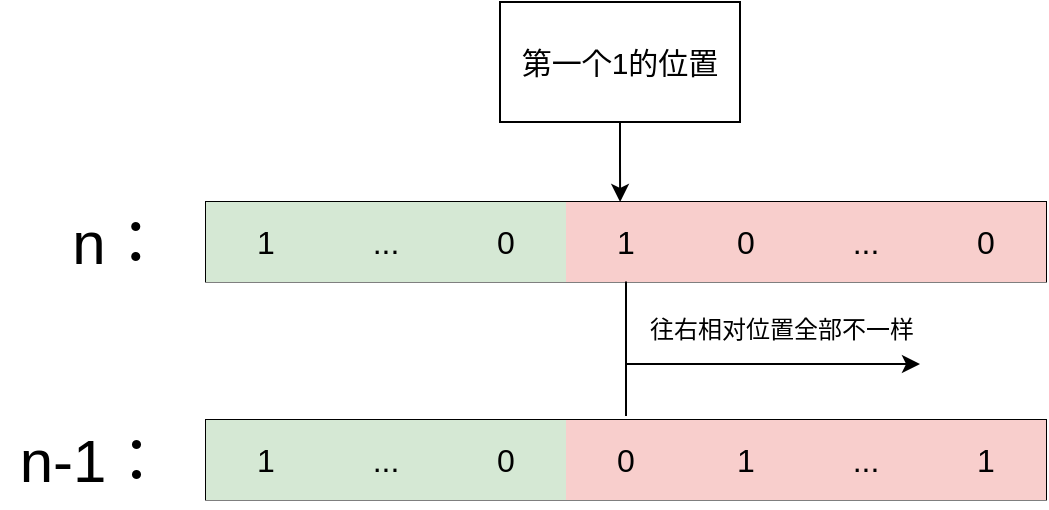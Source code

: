 <mxfile version="24.8.6">
  <diagram name="第 1 页" id="GCBoUjKGm0EL-DLGbFii">
    <mxGraphModel dx="1386" dy="747" grid="0" gridSize="10" guides="1" tooltips="1" connect="1" arrows="1" fold="1" page="1" pageScale="1" pageWidth="827" pageHeight="1169" math="0" shadow="0">
      <root>
        <mxCell id="0" />
        <mxCell id="1" parent="0" />
        <mxCell id="0OJejyPxlO1lysR5OQdU-2" value="" style="shape=table;startSize=0;container=1;collapsible=0;childLayout=tableLayout;fontSize=16;" vertex="1" parent="1">
          <mxGeometry x="188" y="171" width="420" height="39.75" as="geometry" />
        </mxCell>
        <mxCell id="0OJejyPxlO1lysR5OQdU-3" value="" style="shape=tableRow;horizontal=0;startSize=0;swimlaneHead=0;swimlaneBody=0;strokeColor=inherit;top=0;left=0;bottom=0;right=0;collapsible=0;dropTarget=0;fillColor=none;points=[[0,0.5],[1,0.5]];portConstraint=eastwest;fontSize=16;" vertex="1" parent="0OJejyPxlO1lysR5OQdU-2">
          <mxGeometry width="420" height="40" as="geometry" />
        </mxCell>
        <mxCell id="0OJejyPxlO1lysR5OQdU-18" value="1" style="shape=partialRectangle;html=1;whiteSpace=wrap;connectable=0;strokeColor=#82b366;overflow=hidden;fillColor=#d5e8d4;top=0;left=0;bottom=0;right=0;pointerEvents=1;fontSize=16;" vertex="1" parent="0OJejyPxlO1lysR5OQdU-3">
          <mxGeometry width="60" height="40" as="geometry">
            <mxRectangle width="60" height="40" as="alternateBounds" />
          </mxGeometry>
        </mxCell>
        <mxCell id="0OJejyPxlO1lysR5OQdU-17" value="..." style="shape=partialRectangle;html=1;whiteSpace=wrap;connectable=0;strokeColor=#82b366;overflow=hidden;fillColor=#d5e8d4;top=0;left=0;bottom=0;right=0;pointerEvents=1;fontSize=16;" vertex="1" parent="0OJejyPxlO1lysR5OQdU-3">
          <mxGeometry x="60" width="60" height="40" as="geometry">
            <mxRectangle width="60" height="40" as="alternateBounds" />
          </mxGeometry>
        </mxCell>
        <mxCell id="0OJejyPxlO1lysR5OQdU-16" value="0" style="shape=partialRectangle;html=1;whiteSpace=wrap;connectable=0;strokeColor=#82b366;overflow=hidden;fillColor=#d5e8d4;top=0;left=0;bottom=0;right=0;pointerEvents=1;fontSize=16;" vertex="1" parent="0OJejyPxlO1lysR5OQdU-3">
          <mxGeometry x="120" width="60" height="40" as="geometry">
            <mxRectangle width="60" height="40" as="alternateBounds" />
          </mxGeometry>
        </mxCell>
        <mxCell id="0OJejyPxlO1lysR5OQdU-15" value="1" style="shape=partialRectangle;html=1;whiteSpace=wrap;connectable=0;strokeColor=#b85450;overflow=hidden;fillColor=#f8cecc;top=0;left=0;bottom=0;right=0;pointerEvents=1;fontSize=16;" vertex="1" parent="0OJejyPxlO1lysR5OQdU-3">
          <mxGeometry x="180" width="60" height="40" as="geometry">
            <mxRectangle width="60" height="40" as="alternateBounds" />
          </mxGeometry>
        </mxCell>
        <mxCell id="0OJejyPxlO1lysR5OQdU-4" value="0" style="shape=partialRectangle;html=1;whiteSpace=wrap;connectable=0;strokeColor=#b85450;overflow=hidden;fillColor=#f8cecc;top=0;left=0;bottom=0;right=0;pointerEvents=1;fontSize=16;" vertex="1" parent="0OJejyPxlO1lysR5OQdU-3">
          <mxGeometry x="240" width="60" height="40" as="geometry">
            <mxRectangle width="60" height="40" as="alternateBounds" />
          </mxGeometry>
        </mxCell>
        <mxCell id="0OJejyPxlO1lysR5OQdU-5" value="..." style="shape=partialRectangle;html=1;whiteSpace=wrap;connectable=0;strokeColor=#b85450;overflow=hidden;fillColor=#f8cecc;top=0;left=0;bottom=0;right=0;pointerEvents=1;fontSize=16;" vertex="1" parent="0OJejyPxlO1lysR5OQdU-3">
          <mxGeometry x="300" width="60" height="40" as="geometry">
            <mxRectangle width="60" height="40" as="alternateBounds" />
          </mxGeometry>
        </mxCell>
        <mxCell id="0OJejyPxlO1lysR5OQdU-6" value="0" style="shape=partialRectangle;html=1;whiteSpace=wrap;connectable=0;strokeColor=#b85450;overflow=hidden;fillColor=#f8cecc;top=0;left=0;bottom=0;right=0;pointerEvents=1;fontSize=16;" vertex="1" parent="0OJejyPxlO1lysR5OQdU-3">
          <mxGeometry x="360" width="60" height="40" as="geometry">
            <mxRectangle width="60" height="40" as="alternateBounds" />
          </mxGeometry>
        </mxCell>
        <mxCell id="0OJejyPxlO1lysR5OQdU-19" value="" style="shape=table;startSize=0;container=1;collapsible=0;childLayout=tableLayout;fontSize=16;" vertex="1" parent="1">
          <mxGeometry x="188" y="280" width="420" height="39.75" as="geometry" />
        </mxCell>
        <mxCell id="0OJejyPxlO1lysR5OQdU-20" value="" style="shape=tableRow;horizontal=0;startSize=0;swimlaneHead=0;swimlaneBody=0;strokeColor=inherit;top=0;left=0;bottom=0;right=0;collapsible=0;dropTarget=0;fillColor=none;points=[[0,0.5],[1,0.5]];portConstraint=eastwest;fontSize=16;" vertex="1" parent="0OJejyPxlO1lysR5OQdU-19">
          <mxGeometry width="420" height="40" as="geometry" />
        </mxCell>
        <mxCell id="0OJejyPxlO1lysR5OQdU-21" value="1" style="shape=partialRectangle;html=1;whiteSpace=wrap;connectable=0;strokeColor=#82b366;overflow=hidden;fillColor=#d5e8d4;top=0;left=0;bottom=0;right=0;pointerEvents=1;fontSize=16;" vertex="1" parent="0OJejyPxlO1lysR5OQdU-20">
          <mxGeometry width="60" height="40" as="geometry">
            <mxRectangle width="60" height="40" as="alternateBounds" />
          </mxGeometry>
        </mxCell>
        <mxCell id="0OJejyPxlO1lysR5OQdU-22" value="..." style="shape=partialRectangle;html=1;whiteSpace=wrap;connectable=0;strokeColor=#82b366;overflow=hidden;fillColor=#d5e8d4;top=0;left=0;bottom=0;right=0;pointerEvents=1;fontSize=16;" vertex="1" parent="0OJejyPxlO1lysR5OQdU-20">
          <mxGeometry x="60" width="60" height="40" as="geometry">
            <mxRectangle width="60" height="40" as="alternateBounds" />
          </mxGeometry>
        </mxCell>
        <mxCell id="0OJejyPxlO1lysR5OQdU-23" value="0" style="shape=partialRectangle;html=1;whiteSpace=wrap;connectable=0;strokeColor=#82b366;overflow=hidden;fillColor=#d5e8d4;top=0;left=0;bottom=0;right=0;pointerEvents=1;fontSize=16;" vertex="1" parent="0OJejyPxlO1lysR5OQdU-20">
          <mxGeometry x="120" width="60" height="40" as="geometry">
            <mxRectangle width="60" height="40" as="alternateBounds" />
          </mxGeometry>
        </mxCell>
        <mxCell id="0OJejyPxlO1lysR5OQdU-24" value="0" style="shape=partialRectangle;html=1;whiteSpace=wrap;connectable=0;strokeColor=#b85450;overflow=hidden;fillColor=#f8cecc;top=0;left=0;bottom=0;right=0;pointerEvents=1;fontSize=16;" vertex="1" parent="0OJejyPxlO1lysR5OQdU-20">
          <mxGeometry x="180" width="60" height="40" as="geometry">
            <mxRectangle width="60" height="40" as="alternateBounds" />
          </mxGeometry>
        </mxCell>
        <mxCell id="0OJejyPxlO1lysR5OQdU-25" value="1" style="shape=partialRectangle;html=1;whiteSpace=wrap;connectable=0;strokeColor=#b85450;overflow=hidden;fillColor=#f8cecc;top=0;left=0;bottom=0;right=0;pointerEvents=1;fontSize=16;" vertex="1" parent="0OJejyPxlO1lysR5OQdU-20">
          <mxGeometry x="240" width="60" height="40" as="geometry">
            <mxRectangle width="60" height="40" as="alternateBounds" />
          </mxGeometry>
        </mxCell>
        <mxCell id="0OJejyPxlO1lysR5OQdU-26" value="..." style="shape=partialRectangle;html=1;whiteSpace=wrap;connectable=0;strokeColor=#b85450;overflow=hidden;fillColor=#f8cecc;top=0;left=0;bottom=0;right=0;pointerEvents=1;fontSize=16;" vertex="1" parent="0OJejyPxlO1lysR5OQdU-20">
          <mxGeometry x="300" width="60" height="40" as="geometry">
            <mxRectangle width="60" height="40" as="alternateBounds" />
          </mxGeometry>
        </mxCell>
        <mxCell id="0OJejyPxlO1lysR5OQdU-27" value="1" style="shape=partialRectangle;html=1;whiteSpace=wrap;connectable=0;strokeColor=#b85450;overflow=hidden;fillColor=#f8cecc;top=0;left=0;bottom=0;right=0;pointerEvents=1;fontSize=16;" vertex="1" parent="0OJejyPxlO1lysR5OQdU-20">
          <mxGeometry x="360" width="60" height="40" as="geometry">
            <mxRectangle width="60" height="40" as="alternateBounds" />
          </mxGeometry>
        </mxCell>
        <mxCell id="0OJejyPxlO1lysR5OQdU-28" value="&lt;font style=&quot;font-size: 30px;&quot;&gt;n：&lt;/font&gt;" style="text;html=1;align=center;verticalAlign=middle;resizable=0;points=[];autosize=1;strokeColor=none;fillColor=none;" vertex="1" parent="1">
          <mxGeometry x="111" y="166.88" width="65" height="48" as="geometry" />
        </mxCell>
        <mxCell id="0OJejyPxlO1lysR5OQdU-29" value="&lt;font style=&quot;font-size: 30px;&quot;&gt;n-1：&lt;/font&gt;" style="text;html=1;align=center;verticalAlign=middle;resizable=0;points=[];autosize=1;strokeColor=none;fillColor=none;fontSize=30;" vertex="1" parent="1">
          <mxGeometry x="85" y="275.88" width="91" height="48" as="geometry" />
        </mxCell>
        <mxCell id="0OJejyPxlO1lysR5OQdU-30" value="&lt;font style=&quot;font-size: 15px;&quot;&gt;第一个1的位置&lt;/font&gt;" style="rounded=0;whiteSpace=wrap;html=1;" vertex="1" parent="1">
          <mxGeometry x="335" y="71" width="120" height="60" as="geometry" />
        </mxCell>
        <mxCell id="0OJejyPxlO1lysR5OQdU-33" style="edgeStyle=orthogonalEdgeStyle;rounded=0;orthogonalLoop=1;jettySize=auto;html=1;exitX=0.5;exitY=1;exitDx=0;exitDy=0;entryX=0.493;entryY=0;entryDx=0;entryDy=0;entryPerimeter=0;" edge="1" parent="1" source="0OJejyPxlO1lysR5OQdU-30" target="0OJejyPxlO1lysR5OQdU-3">
          <mxGeometry relative="1" as="geometry" />
        </mxCell>
        <mxCell id="0OJejyPxlO1lysR5OQdU-34" value="" style="endArrow=none;html=1;rounded=0;entryX=0.5;entryY=1;entryDx=0;entryDy=0;" edge="1" parent="1" target="0OJejyPxlO1lysR5OQdU-2">
          <mxGeometry width="50" height="50" relative="1" as="geometry">
            <mxPoint x="398" y="278" as="sourcePoint" />
            <mxPoint x="442" y="226" as="targetPoint" />
          </mxGeometry>
        </mxCell>
        <mxCell id="0OJejyPxlO1lysR5OQdU-35" value="" style="endArrow=classic;html=1;rounded=0;" edge="1" parent="1">
          <mxGeometry width="50" height="50" relative="1" as="geometry">
            <mxPoint x="398" y="252" as="sourcePoint" />
            <mxPoint x="545" y="252" as="targetPoint" />
          </mxGeometry>
        </mxCell>
        <mxCell id="0OJejyPxlO1lysR5OQdU-36" value="往右相对位置全部不一样" style="text;html=1;align=center;verticalAlign=middle;whiteSpace=wrap;rounded=0;" vertex="1" parent="1">
          <mxGeometry x="399" y="220" width="154" height="30" as="geometry" />
        </mxCell>
      </root>
    </mxGraphModel>
  </diagram>
</mxfile>
